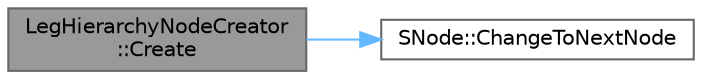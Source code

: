 digraph "LegHierarchyNodeCreator::Create"
{
 // LATEX_PDF_SIZE
  bgcolor="transparent";
  edge [fontname=Helvetica,fontsize=10,labelfontname=Helvetica,labelfontsize=10];
  node [fontname=Helvetica,fontsize=10,shape=box,height=0.2,width=0.4];
  rankdir="LR";
  Node1 [id="Node000001",label="LegHierarchyNodeCreator\l::Create",height=0.2,width=0.4,color="gray40", fillcolor="grey60", style="filled", fontcolor="black",tooltip="現在のノードから次のノード群を生成する"];
  Node1 -> Node2 [id="edge1_Node000001_Node000002",color="steelblue1",style="solid",tooltip=" "];
  Node2 [id="Node000002",label="SNode::ChangeToNextNode",height=0.2,width=0.4,color="grey40", fillcolor="white", style="filled",URL="$struct_s_node.html#a68e5a77384fb5aeaa49002a88ccf28eb",tooltip="次の動作を設定する関数．"];
}
